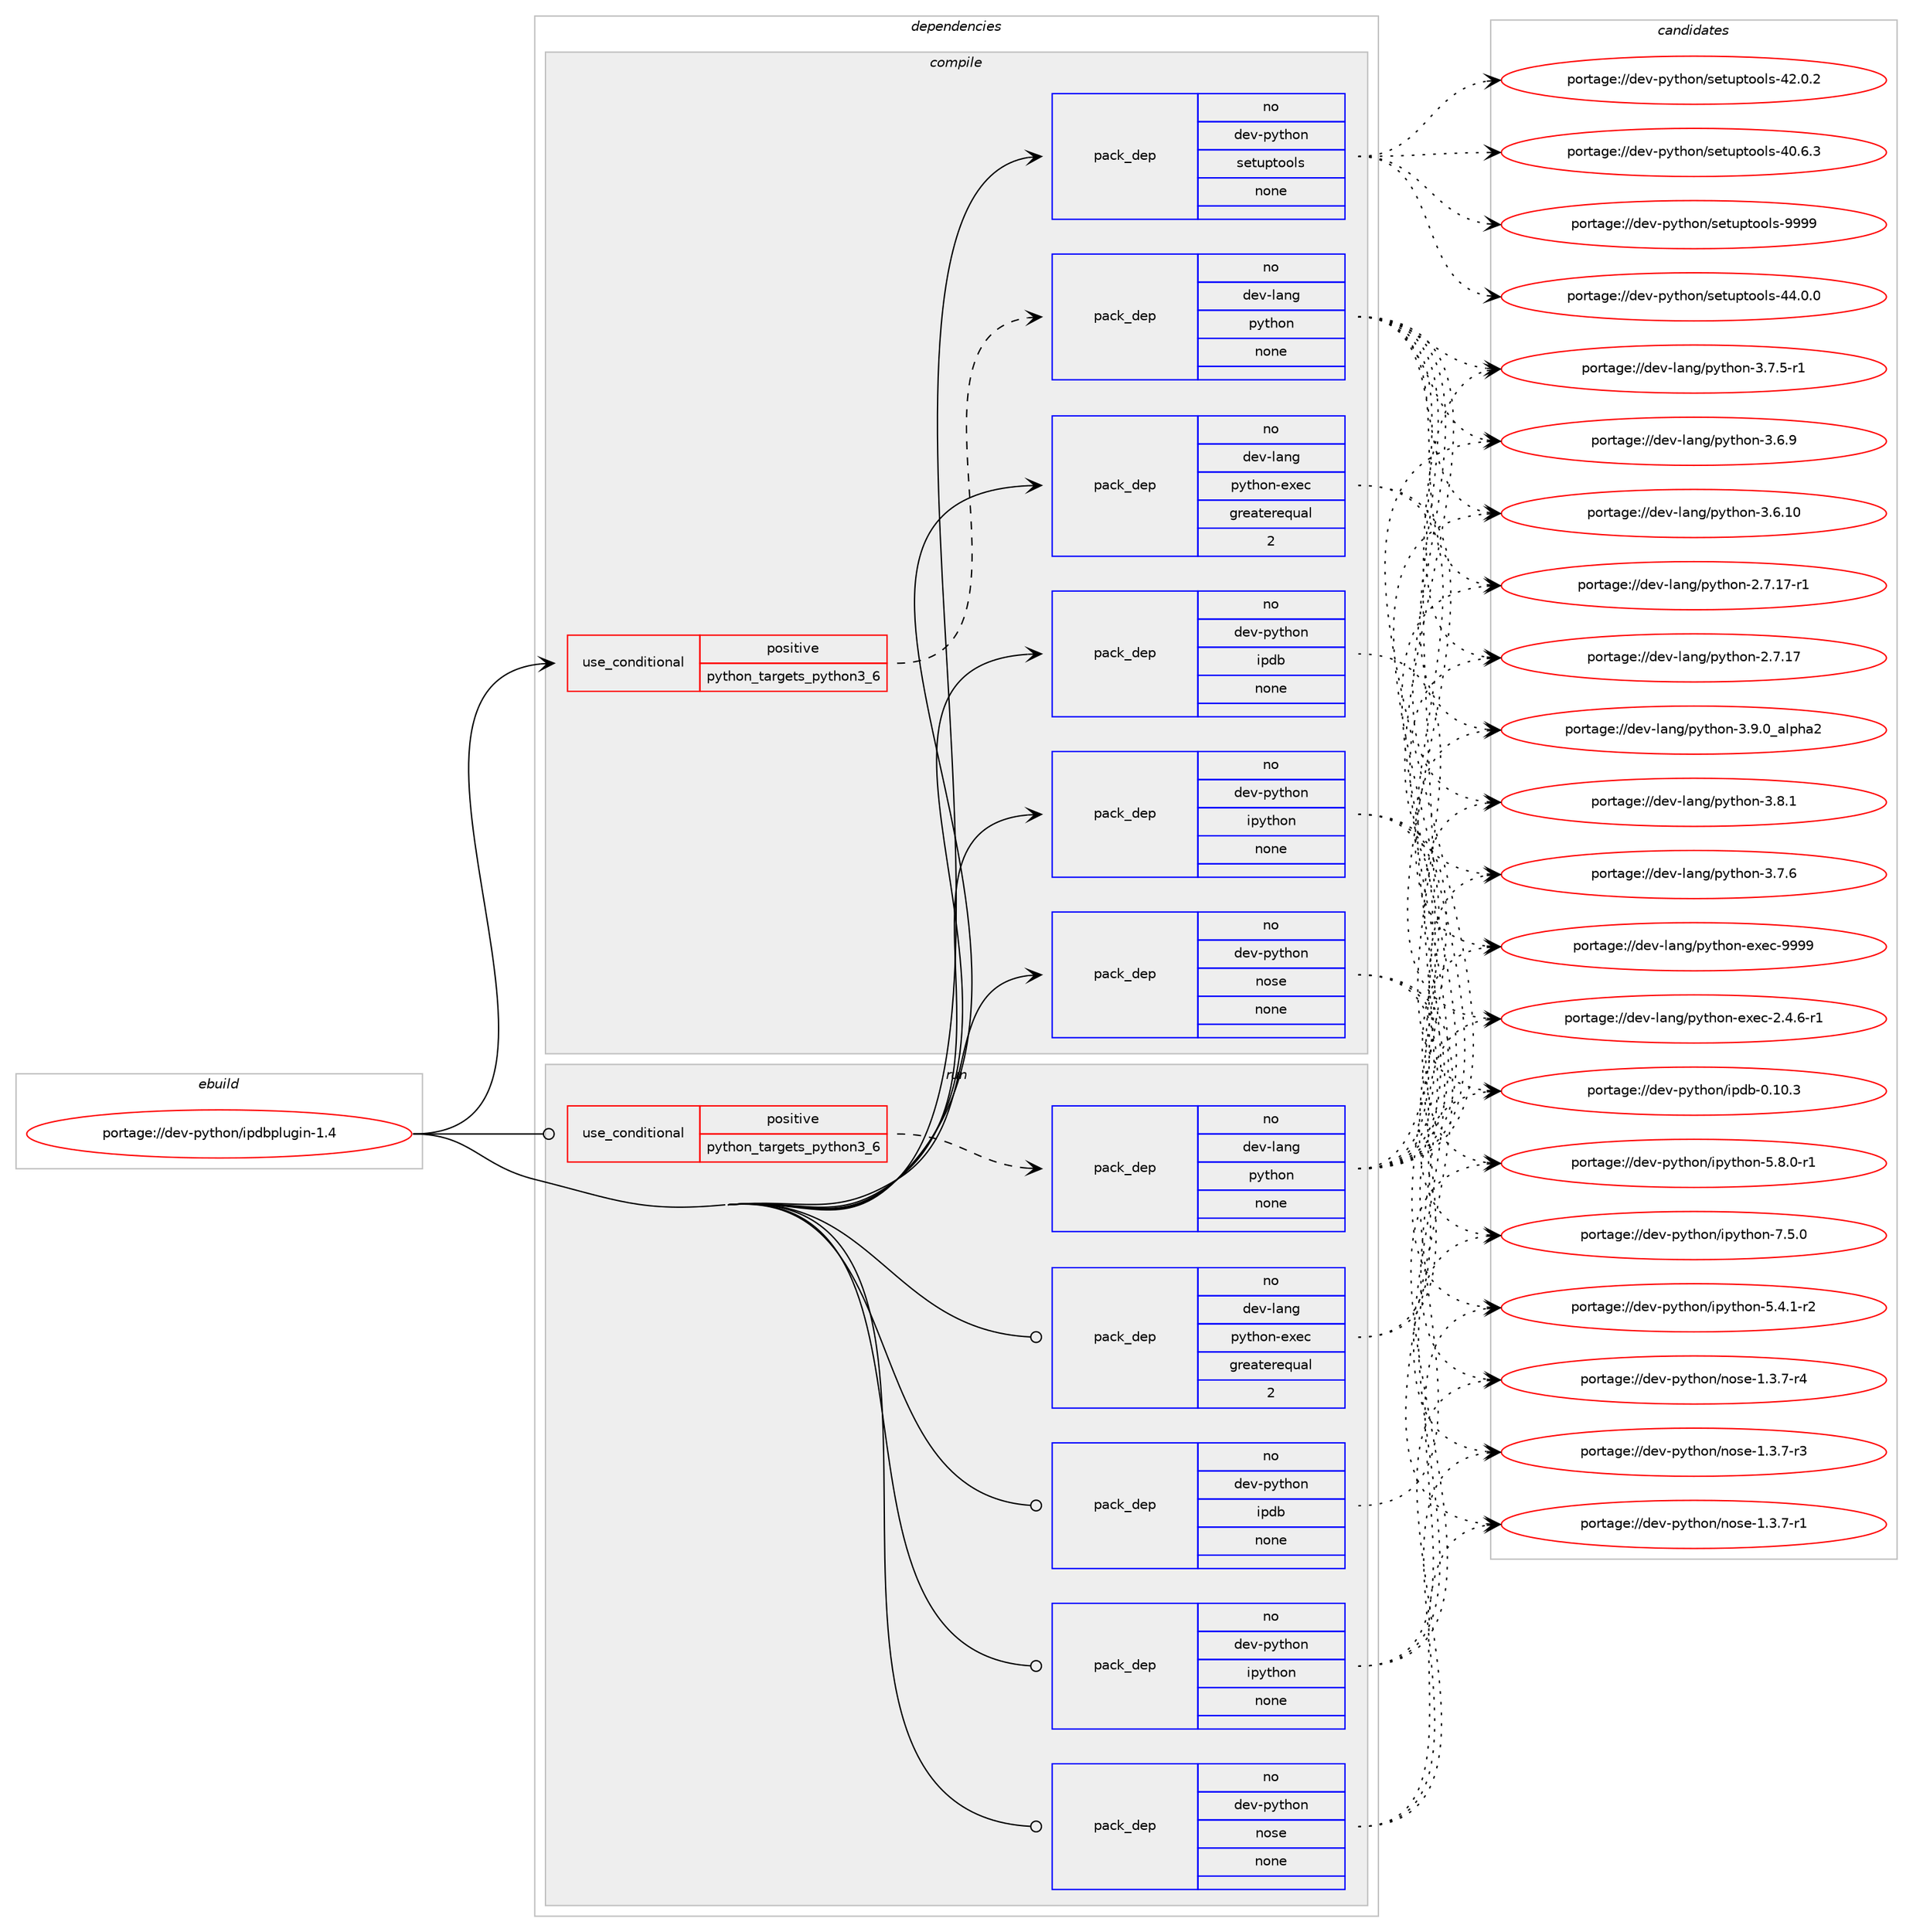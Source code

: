 digraph prolog {

# *************
# Graph options
# *************

newrank=true;
concentrate=true;
compound=true;
graph [rankdir=LR,fontname=Helvetica,fontsize=10,ranksep=1.5];#, ranksep=2.5, nodesep=0.2];
edge  [arrowhead=vee];
node  [fontname=Helvetica,fontsize=10];

# **********
# The ebuild
# **********

subgraph cluster_leftcol {
color=gray;
label=<<i>ebuild</i>>;
id [label="portage://dev-python/ipdbplugin-1.4", color=red, width=4, href="../dev-python/ipdbplugin-1.4.svg"];
}

# ****************
# The dependencies
# ****************

subgraph cluster_midcol {
color=gray;
label=<<i>dependencies</i>>;
subgraph cluster_compile {
fillcolor="#eeeeee";
style=filled;
label=<<i>compile</i>>;
subgraph cond114418 {
dependency455502 [label=<<TABLE BORDER="0" CELLBORDER="1" CELLSPACING="0" CELLPADDING="4"><TR><TD ROWSPAN="3" CELLPADDING="10">use_conditional</TD></TR><TR><TD>positive</TD></TR><TR><TD>python_targets_python3_6</TD></TR></TABLE>>, shape=none, color=red];
subgraph pack336101 {
dependency455503 [label=<<TABLE BORDER="0" CELLBORDER="1" CELLSPACING="0" CELLPADDING="4" WIDTH="220"><TR><TD ROWSPAN="6" CELLPADDING="30">pack_dep</TD></TR><TR><TD WIDTH="110">no</TD></TR><TR><TD>dev-lang</TD></TR><TR><TD>python</TD></TR><TR><TD>none</TD></TR><TR><TD></TD></TR></TABLE>>, shape=none, color=blue];
}
dependency455502:e -> dependency455503:w [weight=20,style="dashed",arrowhead="vee"];
}
id:e -> dependency455502:w [weight=20,style="solid",arrowhead="vee"];
subgraph pack336102 {
dependency455504 [label=<<TABLE BORDER="0" CELLBORDER="1" CELLSPACING="0" CELLPADDING="4" WIDTH="220"><TR><TD ROWSPAN="6" CELLPADDING="30">pack_dep</TD></TR><TR><TD WIDTH="110">no</TD></TR><TR><TD>dev-lang</TD></TR><TR><TD>python-exec</TD></TR><TR><TD>greaterequal</TD></TR><TR><TD>2</TD></TR></TABLE>>, shape=none, color=blue];
}
id:e -> dependency455504:w [weight=20,style="solid",arrowhead="vee"];
subgraph pack336103 {
dependency455505 [label=<<TABLE BORDER="0" CELLBORDER="1" CELLSPACING="0" CELLPADDING="4" WIDTH="220"><TR><TD ROWSPAN="6" CELLPADDING="30">pack_dep</TD></TR><TR><TD WIDTH="110">no</TD></TR><TR><TD>dev-python</TD></TR><TR><TD>ipdb</TD></TR><TR><TD>none</TD></TR><TR><TD></TD></TR></TABLE>>, shape=none, color=blue];
}
id:e -> dependency455505:w [weight=20,style="solid",arrowhead="vee"];
subgraph pack336104 {
dependency455506 [label=<<TABLE BORDER="0" CELLBORDER="1" CELLSPACING="0" CELLPADDING="4" WIDTH="220"><TR><TD ROWSPAN="6" CELLPADDING="30">pack_dep</TD></TR><TR><TD WIDTH="110">no</TD></TR><TR><TD>dev-python</TD></TR><TR><TD>ipython</TD></TR><TR><TD>none</TD></TR><TR><TD></TD></TR></TABLE>>, shape=none, color=blue];
}
id:e -> dependency455506:w [weight=20,style="solid",arrowhead="vee"];
subgraph pack336105 {
dependency455507 [label=<<TABLE BORDER="0" CELLBORDER="1" CELLSPACING="0" CELLPADDING="4" WIDTH="220"><TR><TD ROWSPAN="6" CELLPADDING="30">pack_dep</TD></TR><TR><TD WIDTH="110">no</TD></TR><TR><TD>dev-python</TD></TR><TR><TD>nose</TD></TR><TR><TD>none</TD></TR><TR><TD></TD></TR></TABLE>>, shape=none, color=blue];
}
id:e -> dependency455507:w [weight=20,style="solid",arrowhead="vee"];
subgraph pack336106 {
dependency455508 [label=<<TABLE BORDER="0" CELLBORDER="1" CELLSPACING="0" CELLPADDING="4" WIDTH="220"><TR><TD ROWSPAN="6" CELLPADDING="30">pack_dep</TD></TR><TR><TD WIDTH="110">no</TD></TR><TR><TD>dev-python</TD></TR><TR><TD>setuptools</TD></TR><TR><TD>none</TD></TR><TR><TD></TD></TR></TABLE>>, shape=none, color=blue];
}
id:e -> dependency455508:w [weight=20,style="solid",arrowhead="vee"];
}
subgraph cluster_compileandrun {
fillcolor="#eeeeee";
style=filled;
label=<<i>compile and run</i>>;
}
subgraph cluster_run {
fillcolor="#eeeeee";
style=filled;
label=<<i>run</i>>;
subgraph cond114419 {
dependency455509 [label=<<TABLE BORDER="0" CELLBORDER="1" CELLSPACING="0" CELLPADDING="4"><TR><TD ROWSPAN="3" CELLPADDING="10">use_conditional</TD></TR><TR><TD>positive</TD></TR><TR><TD>python_targets_python3_6</TD></TR></TABLE>>, shape=none, color=red];
subgraph pack336107 {
dependency455510 [label=<<TABLE BORDER="0" CELLBORDER="1" CELLSPACING="0" CELLPADDING="4" WIDTH="220"><TR><TD ROWSPAN="6" CELLPADDING="30">pack_dep</TD></TR><TR><TD WIDTH="110">no</TD></TR><TR><TD>dev-lang</TD></TR><TR><TD>python</TD></TR><TR><TD>none</TD></TR><TR><TD></TD></TR></TABLE>>, shape=none, color=blue];
}
dependency455509:e -> dependency455510:w [weight=20,style="dashed",arrowhead="vee"];
}
id:e -> dependency455509:w [weight=20,style="solid",arrowhead="odot"];
subgraph pack336108 {
dependency455511 [label=<<TABLE BORDER="0" CELLBORDER="1" CELLSPACING="0" CELLPADDING="4" WIDTH="220"><TR><TD ROWSPAN="6" CELLPADDING="30">pack_dep</TD></TR><TR><TD WIDTH="110">no</TD></TR><TR><TD>dev-lang</TD></TR><TR><TD>python-exec</TD></TR><TR><TD>greaterequal</TD></TR><TR><TD>2</TD></TR></TABLE>>, shape=none, color=blue];
}
id:e -> dependency455511:w [weight=20,style="solid",arrowhead="odot"];
subgraph pack336109 {
dependency455512 [label=<<TABLE BORDER="0" CELLBORDER="1" CELLSPACING="0" CELLPADDING="4" WIDTH="220"><TR><TD ROWSPAN="6" CELLPADDING="30">pack_dep</TD></TR><TR><TD WIDTH="110">no</TD></TR><TR><TD>dev-python</TD></TR><TR><TD>ipdb</TD></TR><TR><TD>none</TD></TR><TR><TD></TD></TR></TABLE>>, shape=none, color=blue];
}
id:e -> dependency455512:w [weight=20,style="solid",arrowhead="odot"];
subgraph pack336110 {
dependency455513 [label=<<TABLE BORDER="0" CELLBORDER="1" CELLSPACING="0" CELLPADDING="4" WIDTH="220"><TR><TD ROWSPAN="6" CELLPADDING="30">pack_dep</TD></TR><TR><TD WIDTH="110">no</TD></TR><TR><TD>dev-python</TD></TR><TR><TD>ipython</TD></TR><TR><TD>none</TD></TR><TR><TD></TD></TR></TABLE>>, shape=none, color=blue];
}
id:e -> dependency455513:w [weight=20,style="solid",arrowhead="odot"];
subgraph pack336111 {
dependency455514 [label=<<TABLE BORDER="0" CELLBORDER="1" CELLSPACING="0" CELLPADDING="4" WIDTH="220"><TR><TD ROWSPAN="6" CELLPADDING="30">pack_dep</TD></TR><TR><TD WIDTH="110">no</TD></TR><TR><TD>dev-python</TD></TR><TR><TD>nose</TD></TR><TR><TD>none</TD></TR><TR><TD></TD></TR></TABLE>>, shape=none, color=blue];
}
id:e -> dependency455514:w [weight=20,style="solid",arrowhead="odot"];
}
}

# **************
# The candidates
# **************

subgraph cluster_choices {
rank=same;
color=gray;
label=<<i>candidates</i>>;

subgraph choice336101 {
color=black;
nodesep=1;
choice10010111845108971101034711212111610411111045514657464895971081121049750 [label="portage://dev-lang/python-3.9.0_alpha2", color=red, width=4,href="../dev-lang/python-3.9.0_alpha2.svg"];
choice100101118451089711010347112121116104111110455146564649 [label="portage://dev-lang/python-3.8.1", color=red, width=4,href="../dev-lang/python-3.8.1.svg"];
choice100101118451089711010347112121116104111110455146554654 [label="portage://dev-lang/python-3.7.6", color=red, width=4,href="../dev-lang/python-3.7.6.svg"];
choice1001011184510897110103471121211161041111104551465546534511449 [label="portage://dev-lang/python-3.7.5-r1", color=red, width=4,href="../dev-lang/python-3.7.5-r1.svg"];
choice100101118451089711010347112121116104111110455146544657 [label="portage://dev-lang/python-3.6.9", color=red, width=4,href="../dev-lang/python-3.6.9.svg"];
choice10010111845108971101034711212111610411111045514654464948 [label="portage://dev-lang/python-3.6.10", color=red, width=4,href="../dev-lang/python-3.6.10.svg"];
choice100101118451089711010347112121116104111110455046554649554511449 [label="portage://dev-lang/python-2.7.17-r1", color=red, width=4,href="../dev-lang/python-2.7.17-r1.svg"];
choice10010111845108971101034711212111610411111045504655464955 [label="portage://dev-lang/python-2.7.17", color=red, width=4,href="../dev-lang/python-2.7.17.svg"];
dependency455503:e -> choice10010111845108971101034711212111610411111045514657464895971081121049750:w [style=dotted,weight="100"];
dependency455503:e -> choice100101118451089711010347112121116104111110455146564649:w [style=dotted,weight="100"];
dependency455503:e -> choice100101118451089711010347112121116104111110455146554654:w [style=dotted,weight="100"];
dependency455503:e -> choice1001011184510897110103471121211161041111104551465546534511449:w [style=dotted,weight="100"];
dependency455503:e -> choice100101118451089711010347112121116104111110455146544657:w [style=dotted,weight="100"];
dependency455503:e -> choice10010111845108971101034711212111610411111045514654464948:w [style=dotted,weight="100"];
dependency455503:e -> choice100101118451089711010347112121116104111110455046554649554511449:w [style=dotted,weight="100"];
dependency455503:e -> choice10010111845108971101034711212111610411111045504655464955:w [style=dotted,weight="100"];
}
subgraph choice336102 {
color=black;
nodesep=1;
choice10010111845108971101034711212111610411111045101120101994557575757 [label="portage://dev-lang/python-exec-9999", color=red, width=4,href="../dev-lang/python-exec-9999.svg"];
choice10010111845108971101034711212111610411111045101120101994550465246544511449 [label="portage://dev-lang/python-exec-2.4.6-r1", color=red, width=4,href="../dev-lang/python-exec-2.4.6-r1.svg"];
dependency455504:e -> choice10010111845108971101034711212111610411111045101120101994557575757:w [style=dotted,weight="100"];
dependency455504:e -> choice10010111845108971101034711212111610411111045101120101994550465246544511449:w [style=dotted,weight="100"];
}
subgraph choice336103 {
color=black;
nodesep=1;
choice10010111845112121116104111110471051121009845484649484651 [label="portage://dev-python/ipdb-0.10.3", color=red, width=4,href="../dev-python/ipdb-0.10.3.svg"];
dependency455505:e -> choice10010111845112121116104111110471051121009845484649484651:w [style=dotted,weight="100"];
}
subgraph choice336104 {
color=black;
nodesep=1;
choice1001011184511212111610411111047105112121116104111110455546534648 [label="portage://dev-python/ipython-7.5.0", color=red, width=4,href="../dev-python/ipython-7.5.0.svg"];
choice10010111845112121116104111110471051121211161041111104553465646484511449 [label="portage://dev-python/ipython-5.8.0-r1", color=red, width=4,href="../dev-python/ipython-5.8.0-r1.svg"];
choice10010111845112121116104111110471051121211161041111104553465246494511450 [label="portage://dev-python/ipython-5.4.1-r2", color=red, width=4,href="../dev-python/ipython-5.4.1-r2.svg"];
dependency455506:e -> choice1001011184511212111610411111047105112121116104111110455546534648:w [style=dotted,weight="100"];
dependency455506:e -> choice10010111845112121116104111110471051121211161041111104553465646484511449:w [style=dotted,weight="100"];
dependency455506:e -> choice10010111845112121116104111110471051121211161041111104553465246494511450:w [style=dotted,weight="100"];
}
subgraph choice336105 {
color=black;
nodesep=1;
choice10010111845112121116104111110471101111151014549465146554511452 [label="portage://dev-python/nose-1.3.7-r4", color=red, width=4,href="../dev-python/nose-1.3.7-r4.svg"];
choice10010111845112121116104111110471101111151014549465146554511451 [label="portage://dev-python/nose-1.3.7-r3", color=red, width=4,href="../dev-python/nose-1.3.7-r3.svg"];
choice10010111845112121116104111110471101111151014549465146554511449 [label="portage://dev-python/nose-1.3.7-r1", color=red, width=4,href="../dev-python/nose-1.3.7-r1.svg"];
dependency455507:e -> choice10010111845112121116104111110471101111151014549465146554511452:w [style=dotted,weight="100"];
dependency455507:e -> choice10010111845112121116104111110471101111151014549465146554511451:w [style=dotted,weight="100"];
dependency455507:e -> choice10010111845112121116104111110471101111151014549465146554511449:w [style=dotted,weight="100"];
}
subgraph choice336106 {
color=black;
nodesep=1;
choice10010111845112121116104111110471151011161171121161111111081154557575757 [label="portage://dev-python/setuptools-9999", color=red, width=4,href="../dev-python/setuptools-9999.svg"];
choice100101118451121211161041111104711510111611711211611111110811545525246484648 [label="portage://dev-python/setuptools-44.0.0", color=red, width=4,href="../dev-python/setuptools-44.0.0.svg"];
choice100101118451121211161041111104711510111611711211611111110811545525046484650 [label="portage://dev-python/setuptools-42.0.2", color=red, width=4,href="../dev-python/setuptools-42.0.2.svg"];
choice100101118451121211161041111104711510111611711211611111110811545524846544651 [label="portage://dev-python/setuptools-40.6.3", color=red, width=4,href="../dev-python/setuptools-40.6.3.svg"];
dependency455508:e -> choice10010111845112121116104111110471151011161171121161111111081154557575757:w [style=dotted,weight="100"];
dependency455508:e -> choice100101118451121211161041111104711510111611711211611111110811545525246484648:w [style=dotted,weight="100"];
dependency455508:e -> choice100101118451121211161041111104711510111611711211611111110811545525046484650:w [style=dotted,weight="100"];
dependency455508:e -> choice100101118451121211161041111104711510111611711211611111110811545524846544651:w [style=dotted,weight="100"];
}
subgraph choice336107 {
color=black;
nodesep=1;
choice10010111845108971101034711212111610411111045514657464895971081121049750 [label="portage://dev-lang/python-3.9.0_alpha2", color=red, width=4,href="../dev-lang/python-3.9.0_alpha2.svg"];
choice100101118451089711010347112121116104111110455146564649 [label="portage://dev-lang/python-3.8.1", color=red, width=4,href="../dev-lang/python-3.8.1.svg"];
choice100101118451089711010347112121116104111110455146554654 [label="portage://dev-lang/python-3.7.6", color=red, width=4,href="../dev-lang/python-3.7.6.svg"];
choice1001011184510897110103471121211161041111104551465546534511449 [label="portage://dev-lang/python-3.7.5-r1", color=red, width=4,href="../dev-lang/python-3.7.5-r1.svg"];
choice100101118451089711010347112121116104111110455146544657 [label="portage://dev-lang/python-3.6.9", color=red, width=4,href="../dev-lang/python-3.6.9.svg"];
choice10010111845108971101034711212111610411111045514654464948 [label="portage://dev-lang/python-3.6.10", color=red, width=4,href="../dev-lang/python-3.6.10.svg"];
choice100101118451089711010347112121116104111110455046554649554511449 [label="portage://dev-lang/python-2.7.17-r1", color=red, width=4,href="../dev-lang/python-2.7.17-r1.svg"];
choice10010111845108971101034711212111610411111045504655464955 [label="portage://dev-lang/python-2.7.17", color=red, width=4,href="../dev-lang/python-2.7.17.svg"];
dependency455510:e -> choice10010111845108971101034711212111610411111045514657464895971081121049750:w [style=dotted,weight="100"];
dependency455510:e -> choice100101118451089711010347112121116104111110455146564649:w [style=dotted,weight="100"];
dependency455510:e -> choice100101118451089711010347112121116104111110455146554654:w [style=dotted,weight="100"];
dependency455510:e -> choice1001011184510897110103471121211161041111104551465546534511449:w [style=dotted,weight="100"];
dependency455510:e -> choice100101118451089711010347112121116104111110455146544657:w [style=dotted,weight="100"];
dependency455510:e -> choice10010111845108971101034711212111610411111045514654464948:w [style=dotted,weight="100"];
dependency455510:e -> choice100101118451089711010347112121116104111110455046554649554511449:w [style=dotted,weight="100"];
dependency455510:e -> choice10010111845108971101034711212111610411111045504655464955:w [style=dotted,weight="100"];
}
subgraph choice336108 {
color=black;
nodesep=1;
choice10010111845108971101034711212111610411111045101120101994557575757 [label="portage://dev-lang/python-exec-9999", color=red, width=4,href="../dev-lang/python-exec-9999.svg"];
choice10010111845108971101034711212111610411111045101120101994550465246544511449 [label="portage://dev-lang/python-exec-2.4.6-r1", color=red, width=4,href="../dev-lang/python-exec-2.4.6-r1.svg"];
dependency455511:e -> choice10010111845108971101034711212111610411111045101120101994557575757:w [style=dotted,weight="100"];
dependency455511:e -> choice10010111845108971101034711212111610411111045101120101994550465246544511449:w [style=dotted,weight="100"];
}
subgraph choice336109 {
color=black;
nodesep=1;
choice10010111845112121116104111110471051121009845484649484651 [label="portage://dev-python/ipdb-0.10.3", color=red, width=4,href="../dev-python/ipdb-0.10.3.svg"];
dependency455512:e -> choice10010111845112121116104111110471051121009845484649484651:w [style=dotted,weight="100"];
}
subgraph choice336110 {
color=black;
nodesep=1;
choice1001011184511212111610411111047105112121116104111110455546534648 [label="portage://dev-python/ipython-7.5.0", color=red, width=4,href="../dev-python/ipython-7.5.0.svg"];
choice10010111845112121116104111110471051121211161041111104553465646484511449 [label="portage://dev-python/ipython-5.8.0-r1", color=red, width=4,href="../dev-python/ipython-5.8.0-r1.svg"];
choice10010111845112121116104111110471051121211161041111104553465246494511450 [label="portage://dev-python/ipython-5.4.1-r2", color=red, width=4,href="../dev-python/ipython-5.4.1-r2.svg"];
dependency455513:e -> choice1001011184511212111610411111047105112121116104111110455546534648:w [style=dotted,weight="100"];
dependency455513:e -> choice10010111845112121116104111110471051121211161041111104553465646484511449:w [style=dotted,weight="100"];
dependency455513:e -> choice10010111845112121116104111110471051121211161041111104553465246494511450:w [style=dotted,weight="100"];
}
subgraph choice336111 {
color=black;
nodesep=1;
choice10010111845112121116104111110471101111151014549465146554511452 [label="portage://dev-python/nose-1.3.7-r4", color=red, width=4,href="../dev-python/nose-1.3.7-r4.svg"];
choice10010111845112121116104111110471101111151014549465146554511451 [label="portage://dev-python/nose-1.3.7-r3", color=red, width=4,href="../dev-python/nose-1.3.7-r3.svg"];
choice10010111845112121116104111110471101111151014549465146554511449 [label="portage://dev-python/nose-1.3.7-r1", color=red, width=4,href="../dev-python/nose-1.3.7-r1.svg"];
dependency455514:e -> choice10010111845112121116104111110471101111151014549465146554511452:w [style=dotted,weight="100"];
dependency455514:e -> choice10010111845112121116104111110471101111151014549465146554511451:w [style=dotted,weight="100"];
dependency455514:e -> choice10010111845112121116104111110471101111151014549465146554511449:w [style=dotted,weight="100"];
}
}

}
